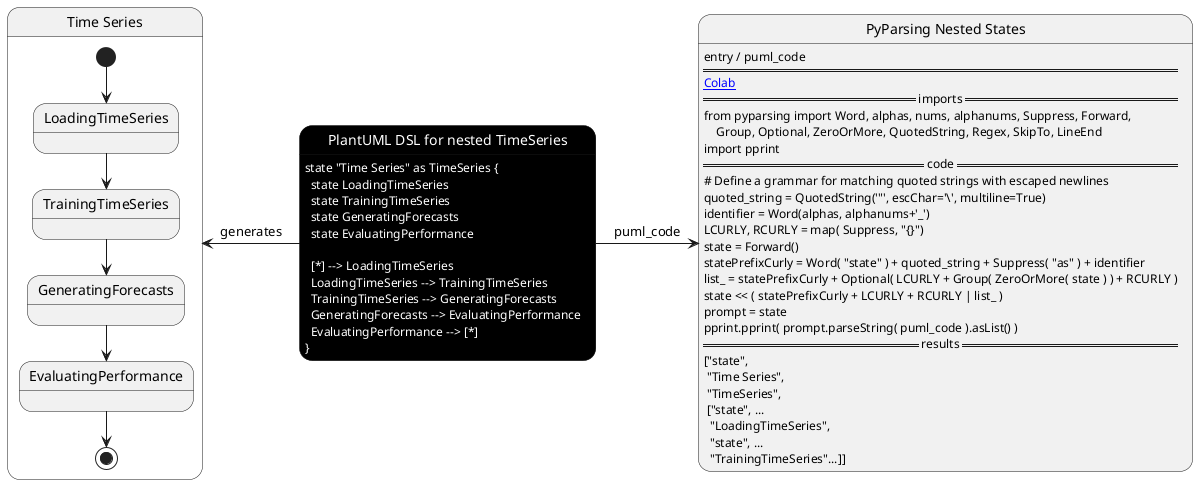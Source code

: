 @startuml

'skinparam monochrome reverse

skinparam state {
  backgroundColor<<DSL>> Black
  fontColor<<DSL>> White
}

state "PlantUML DSL for nested TimeSeries" as PlantUML <<DSL>> {

}

PlantUML : state "Time Series" as TimeSeries {\n\
  state LoadingTimeSeries\n\
  state TrainingTimeSeries\n\
  state GeneratingForecasts\n\
  state EvaluatingPerformance\n\
\n\
  [*] --> LoadingTimeSeries\n\
  LoadingTimeSeries --> TrainingTimeSeries\n\
  TrainingTimeSeries --> GeneratingForecasts\n\
  GeneratingForecasts --> EvaluatingPerformance\n\
  EvaluatingPerformance --> [*]\n\
}

state "Time Series" as TimeSeries {
  state LoadingTimeSeries
  state TrainingTimeSeries
  state GeneratingForecasts
  state EvaluatingPerformance

  [*] --> LoadingTimeSeries
  LoadingTimeSeries --> TrainingTimeSeries
  TrainingTimeSeries --> GeneratingForecasts
  GeneratingForecasts --> EvaluatingPerformance
  EvaluatingPerformance --> [*]
}



state "PyParsing Nested States" as PyParsing {

}

PyParsing : entry / puml_code \n\
====\n\
[[https://colab.research.google.com/drive/1ChWktWvzvhjI5atpfXidiUYdCoy_-ygF#scrollTo=G3wa3H0Pc38x&line=5&uniqifier=1 Colab]]\n\
== imports ==\n\
from pyparsing import Word, alphas, nums, alphanums, Suppress, Forward, \n\
    Group, Optional, ZeroOrMore, QuotedString, Regex, SkipTo, LineEnd\n\
import pprint\n\
== code ==\n\
~# Define a grammar for matching quoted strings with escaped newlines\n\
quoted_string = QuotedString('"', escChar='\\', multiline=True)\n\
identifier = Word(alphas, alphanums+'_')\n\
LCURLY, RCURLY = map( Suppress, "{}")\n\
state = Forward()\n\
statePrefixCurly = Word( "state" ) + quoted_string + Suppress( "as" ) + identifier\n\
list_ = statePrefixCurly + Optional( LCURLY + Group( ZeroOrMore( state ) ) + RCURLY )\n\
state << ( statePrefixCurly + LCURLY + RCURLY | list_ )\n\
prompt = state\n\
pprint.pprint( prompt.parseString( puml_code ).asList() )\n\
== results ==\n\
["state",\n\
 "Time Series",\n\
 "TimeSeries",\n\
 ~["state", ...\n\
  "LoadingTimeSeries",\n\
  "state", ...\n\
  "TrainingTimeSeries"...]]

TimeSeries <- PlantUML : generates
PlantUML -> PyParsing : puml_code

'center footer Generated by Plant2ML www.plant2ml.com

@enduml